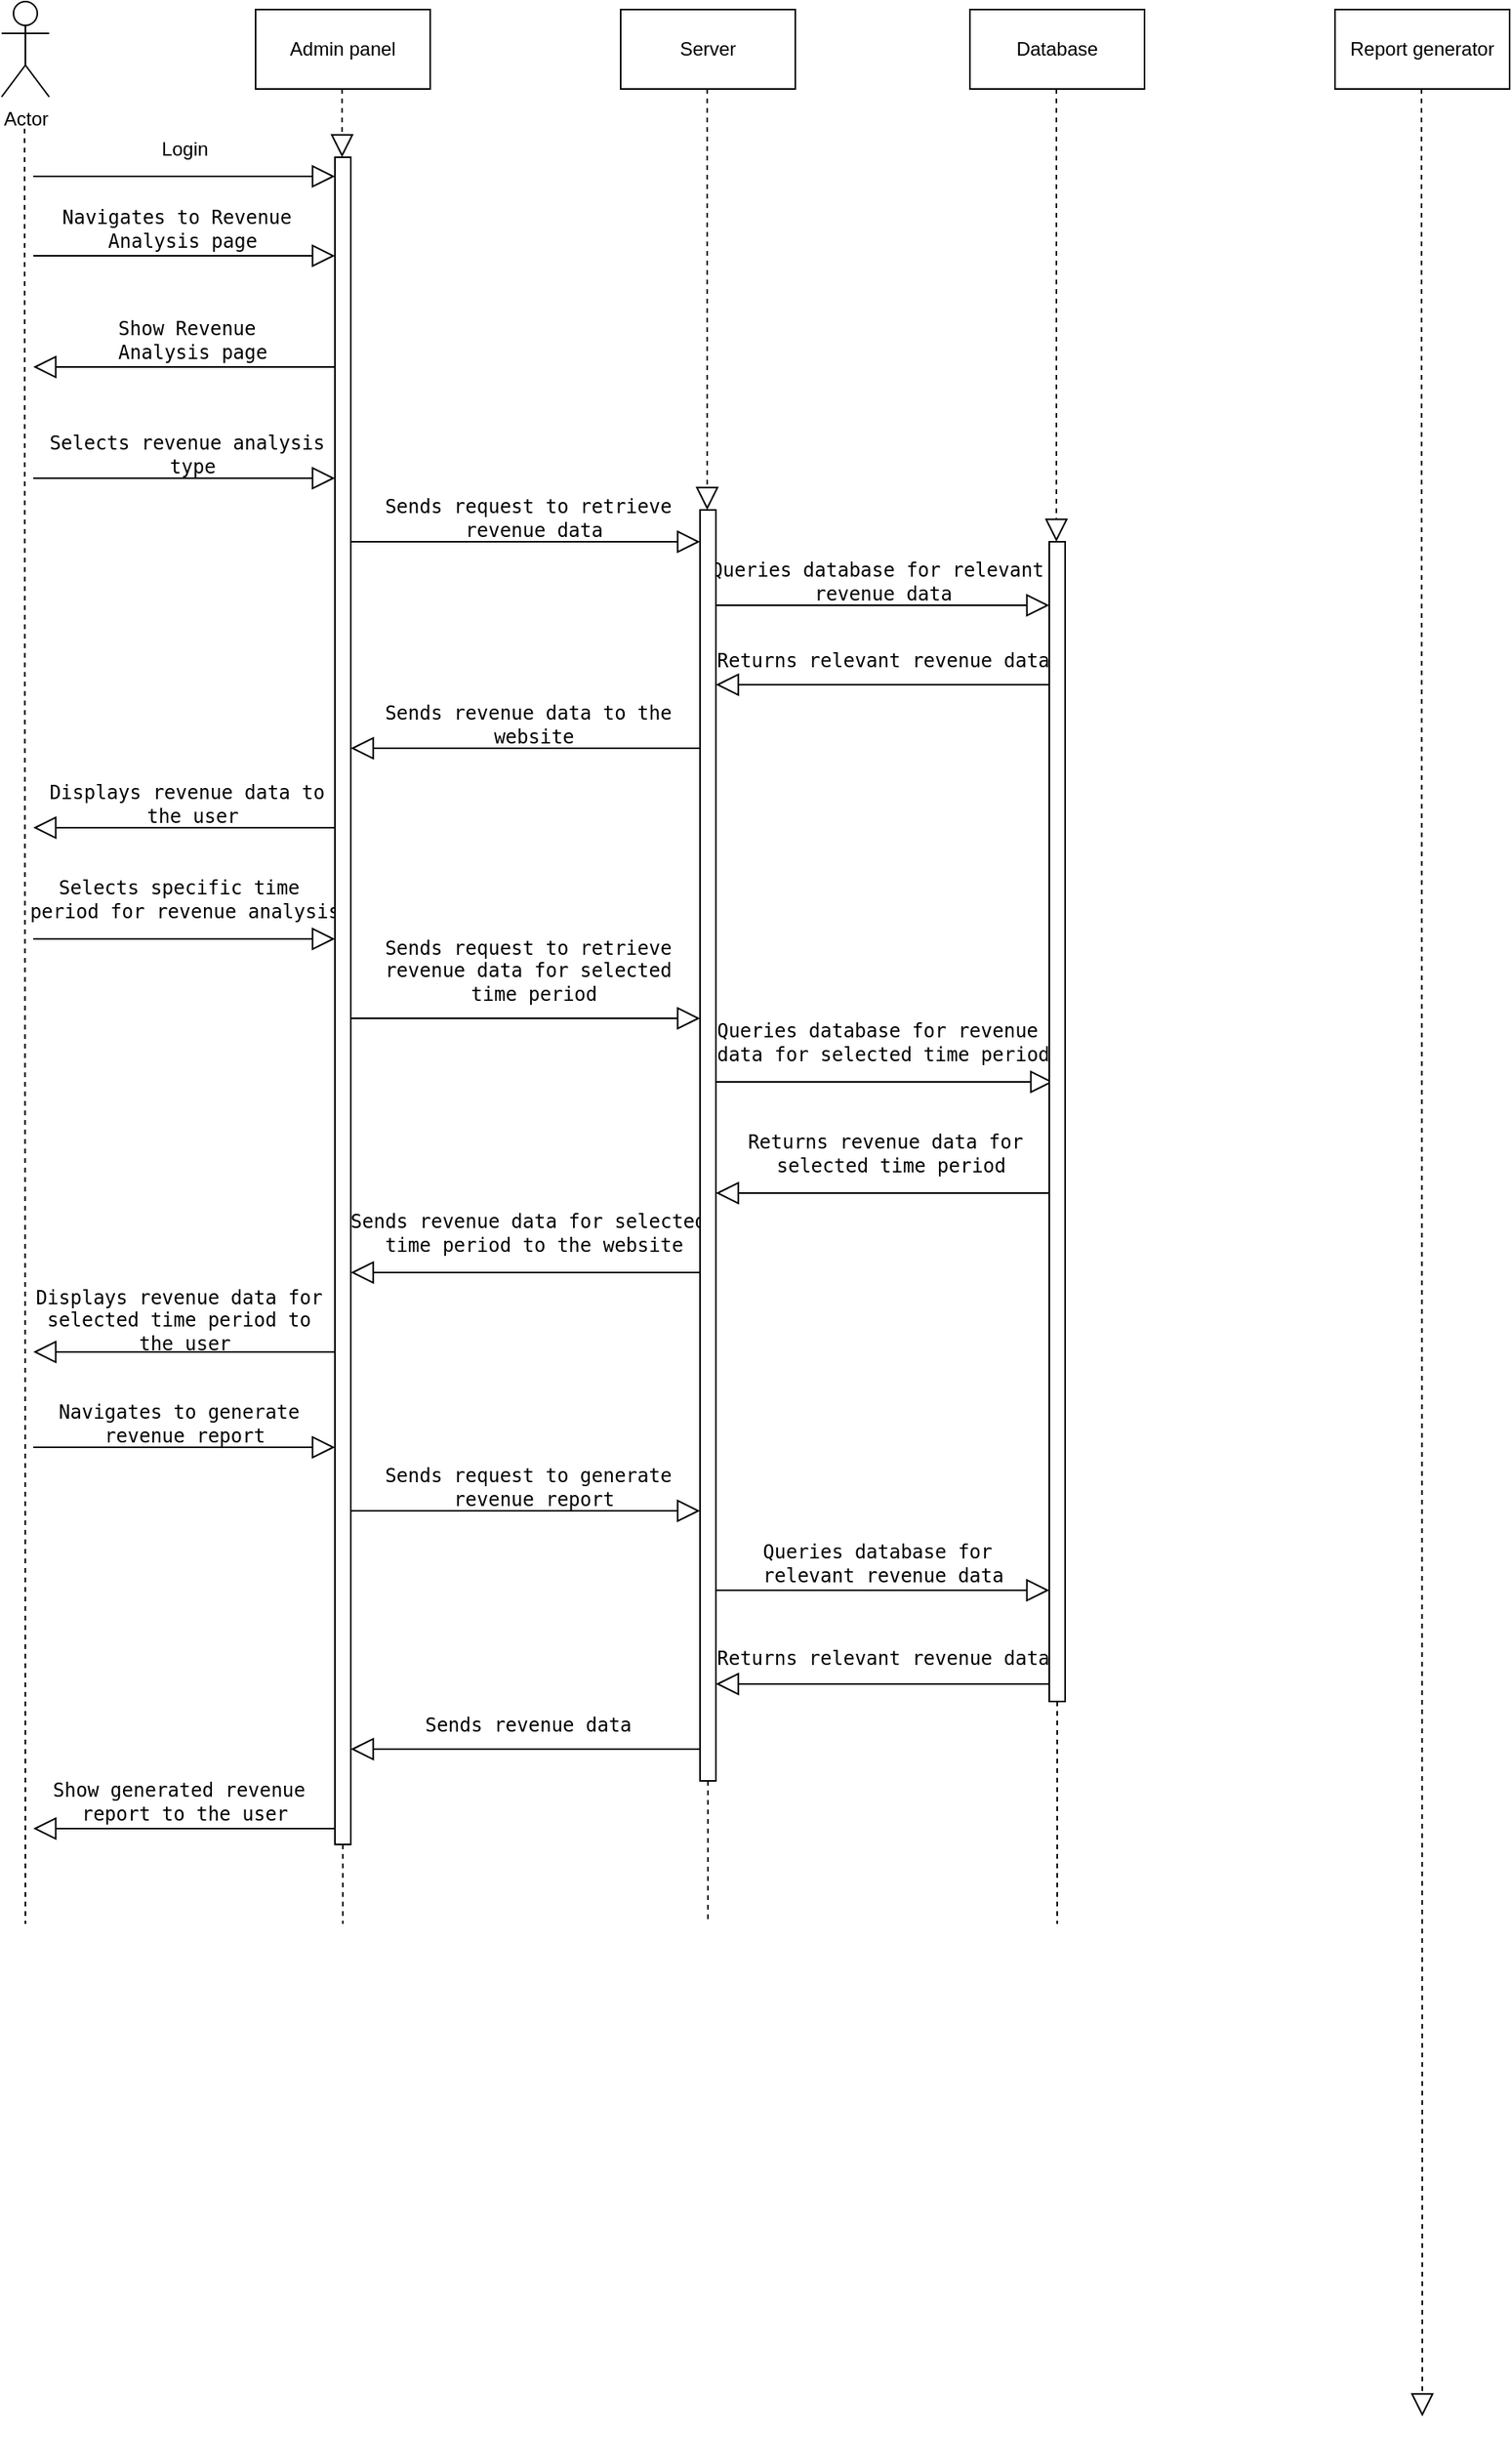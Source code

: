 <mxfile version="21.2.9" type="github">
  <diagram name="Page-1" id="Gwdqb0nnmAnZZWAdNn2y">
    <mxGraphModel dx="954" dy="513" grid="1" gridSize="10" guides="1" tooltips="1" connect="1" arrows="1" fold="1" page="1" pageScale="1" pageWidth="1100" pageHeight="1700" math="0" shadow="0">
      <root>
        <mxCell id="0" />
        <mxCell id="1" parent="0" />
        <mxCell id="117LEYPV_L9jKNRz5qLF-1" value="Actor" style="shape=umlActor;verticalLabelPosition=bottom;verticalAlign=top;html=1;outlineConnect=0;" vertex="1" parent="1">
          <mxGeometry x="80" y="40" width="30" height="60" as="geometry" />
        </mxCell>
        <mxCell id="117LEYPV_L9jKNRz5qLF-2" value="Server" style="html=1;whiteSpace=wrap;" vertex="1" parent="1">
          <mxGeometry x="470" y="45" width="110" height="50" as="geometry" />
        </mxCell>
        <mxCell id="117LEYPV_L9jKNRz5qLF-3" value="Admin panel" style="html=1;whiteSpace=wrap;" vertex="1" parent="1">
          <mxGeometry x="240" y="45" width="110" height="50" as="geometry" />
        </mxCell>
        <mxCell id="117LEYPV_L9jKNRz5qLF-4" value="Database" style="html=1;whiteSpace=wrap;" vertex="1" parent="1">
          <mxGeometry x="690" y="45" width="110" height="50" as="geometry" />
        </mxCell>
        <mxCell id="117LEYPV_L9jKNRz5qLF-5" value="" style="endArrow=none;dashed=1;endFill=0;endSize=12;html=1;rounded=0;" edge="1" parent="1">
          <mxGeometry width="160" relative="1" as="geometry">
            <mxPoint x="94.5" y="120" as="sourcePoint" />
            <mxPoint x="95" y="1250" as="targetPoint" />
          </mxGeometry>
        </mxCell>
        <mxCell id="117LEYPV_L9jKNRz5qLF-6" value="" style="endArrow=none;dashed=1;endFill=0;endSize=12;html=1;rounded=0;" edge="1" parent="1" source="117LEYPV_L9jKNRz5qLF-59">
          <mxGeometry width="160" relative="1" as="geometry">
            <mxPoint x="294.5" y="95" as="sourcePoint" />
            <mxPoint x="295" y="1250" as="targetPoint" />
          </mxGeometry>
        </mxCell>
        <mxCell id="117LEYPV_L9jKNRz5qLF-7" value="" style="endArrow=none;dashed=1;endFill=0;endSize=12;html=1;rounded=0;" edge="1" parent="1" source="117LEYPV_L9jKNRz5qLF-61">
          <mxGeometry width="160" relative="1" as="geometry">
            <mxPoint x="524.5" y="95" as="sourcePoint" />
            <mxPoint x="525" y="1250" as="targetPoint" />
          </mxGeometry>
        </mxCell>
        <mxCell id="117LEYPV_L9jKNRz5qLF-8" value="" style="endArrow=none;dashed=1;endFill=0;endSize=12;html=1;rounded=0;" edge="1" parent="1" source="117LEYPV_L9jKNRz5qLF-63">
          <mxGeometry width="160" relative="1" as="geometry">
            <mxPoint x="744.5" y="95" as="sourcePoint" />
            <mxPoint x="745" y="1250" as="targetPoint" />
          </mxGeometry>
        </mxCell>
        <mxCell id="117LEYPV_L9jKNRz5qLF-9" value="" style="endArrow=block;endFill=0;endSize=12;html=1;rounded=0;" edge="1" parent="1">
          <mxGeometry width="160" relative="1" as="geometry">
            <mxPoint x="100" y="150" as="sourcePoint" />
            <mxPoint x="290" y="150" as="targetPoint" />
          </mxGeometry>
        </mxCell>
        <mxCell id="117LEYPV_L9jKNRz5qLF-10" value="Login" style="text;html=1;align=center;verticalAlign=middle;resizable=0;points=[];autosize=1;strokeColor=none;fillColor=none;" vertex="1" parent="1">
          <mxGeometry x="170" y="118" width="50" height="30" as="geometry" />
        </mxCell>
        <mxCell id="117LEYPV_L9jKNRz5qLF-11" value="" style="endArrow=block;endFill=0;endSize=12;html=1;rounded=0;" edge="1" parent="1">
          <mxGeometry width="160" relative="1" as="geometry">
            <mxPoint x="100" y="200" as="sourcePoint" />
            <mxPoint x="290" y="200" as="targetPoint" />
          </mxGeometry>
        </mxCell>
        <mxCell id="117LEYPV_L9jKNRz5qLF-12" value="&lt;pre&gt;&lt;code class=&quot;!whitespace-pre hljs language-rust&quot;&gt;Navigates to Revenue&lt;br&gt; Analysis page&lt;/code&gt;&lt;/pre&gt;" style="text;html=1;align=center;verticalAlign=middle;resizable=0;points=[];autosize=1;strokeColor=none;fillColor=none;" vertex="1" parent="1">
          <mxGeometry x="110" y="148" width="160" height="70" as="geometry" />
        </mxCell>
        <mxCell id="117LEYPV_L9jKNRz5qLF-13" value="&lt;pre&gt;&lt;code class=&quot;!whitespace-pre hljs language-rust&quot;&gt;Show Revenue &lt;br&gt;Analysis page&lt;/code&gt;&lt;/pre&gt;" style="text;html=1;align=center;verticalAlign=middle;resizable=0;points=[];autosize=1;strokeColor=none;fillColor=none;" vertex="1" parent="1">
          <mxGeometry x="145" y="218" width="110" height="70" as="geometry" />
        </mxCell>
        <mxCell id="117LEYPV_L9jKNRz5qLF-14" value="" style="endArrow=block;endFill=0;endSize=12;html=1;rounded=0;" edge="1" parent="1">
          <mxGeometry width="160" relative="1" as="geometry">
            <mxPoint x="290" y="270" as="sourcePoint" />
            <mxPoint x="100" y="270" as="targetPoint" />
          </mxGeometry>
        </mxCell>
        <mxCell id="117LEYPV_L9jKNRz5qLF-15" value="" style="endArrow=block;endFill=0;endSize=12;html=1;rounded=0;" edge="1" parent="1">
          <mxGeometry width="160" relative="1" as="geometry">
            <mxPoint x="100" y="340" as="sourcePoint" />
            <mxPoint x="290" y="340" as="targetPoint" />
          </mxGeometry>
        </mxCell>
        <mxCell id="117LEYPV_L9jKNRz5qLF-16" value="&lt;pre&gt;&lt;code class=&quot;!whitespace-pre hljs language-rust&quot;&gt;Selects revenue analysis &lt;br&gt;type&lt;/code&gt;&lt;/pre&gt;" style="text;html=1;align=center;verticalAlign=middle;resizable=0;points=[];autosize=1;strokeColor=none;fillColor=none;" vertex="1" parent="1">
          <mxGeometry x="100" y="290" width="200" height="70" as="geometry" />
        </mxCell>
        <mxCell id="117LEYPV_L9jKNRz5qLF-17" value="&lt;pre&gt;&lt;code class=&quot;!whitespace-pre hljs language-rust&quot;&gt;Sends request to retrieve &lt;br&gt;revenue data&lt;/code&gt;&lt;/pre&gt;" style="text;html=1;align=center;verticalAlign=middle;resizable=0;points=[];autosize=1;strokeColor=none;fillColor=none;" vertex="1" parent="1">
          <mxGeometry x="310" y="330" width="210" height="70" as="geometry" />
        </mxCell>
        <mxCell id="117LEYPV_L9jKNRz5qLF-18" value="" style="endArrow=block;endFill=0;endSize=12;html=1;rounded=0;" edge="1" parent="1">
          <mxGeometry width="160" relative="1" as="geometry">
            <mxPoint x="300" y="380" as="sourcePoint" />
            <mxPoint x="520" y="380" as="targetPoint" />
          </mxGeometry>
        </mxCell>
        <mxCell id="117LEYPV_L9jKNRz5qLF-19" value="" style="endArrow=block;endFill=0;endSize=12;html=1;rounded=0;" edge="1" parent="1">
          <mxGeometry width="160" relative="1" as="geometry">
            <mxPoint x="530" y="420" as="sourcePoint" />
            <mxPoint x="740" y="420" as="targetPoint" />
          </mxGeometry>
        </mxCell>
        <mxCell id="117LEYPV_L9jKNRz5qLF-20" value="&lt;pre&gt;&lt;code class=&quot;!whitespace-pre hljs language-rust&quot;&gt;Queries database for &lt;span class=&quot;hljs-title class_&quot;&gt;relevant&lt;/span&gt; &lt;br&gt;revenue data&lt;/code&gt;&lt;/pre&gt;" style="text;html=1;align=center;verticalAlign=middle;resizable=0;points=[];autosize=1;strokeColor=none;fillColor=none;" vertex="1" parent="1">
          <mxGeometry x="520" y="370" width="230" height="70" as="geometry" />
        </mxCell>
        <mxCell id="117LEYPV_L9jKNRz5qLF-22" value="" style="endArrow=block;endFill=0;endSize=12;html=1;rounded=0;" edge="1" parent="1">
          <mxGeometry width="160" relative="1" as="geometry">
            <mxPoint x="740" y="470" as="sourcePoint" />
            <mxPoint x="530" y="470" as="targetPoint" />
          </mxGeometry>
        </mxCell>
        <mxCell id="117LEYPV_L9jKNRz5qLF-23" value="&lt;pre&gt;&lt;code class=&quot;!whitespace-pre hljs language-rust&quot;&gt;Returns relevant revenue data&lt;/code&gt;&lt;/pre&gt;" style="text;html=1;align=center;verticalAlign=middle;resizable=0;points=[];autosize=1;strokeColor=none;fillColor=none;" vertex="1" parent="1">
          <mxGeometry x="520" y="430" width="230" height="50" as="geometry" />
        </mxCell>
        <mxCell id="117LEYPV_L9jKNRz5qLF-24" value="" style="endArrow=block;endFill=0;endSize=12;html=1;rounded=0;" edge="1" parent="1">
          <mxGeometry width="160" relative="1" as="geometry">
            <mxPoint x="520" y="510" as="sourcePoint" />
            <mxPoint x="300" y="510" as="targetPoint" />
          </mxGeometry>
        </mxCell>
        <mxCell id="117LEYPV_L9jKNRz5qLF-25" value="&lt;pre&gt;&lt;code class=&quot;!whitespace-pre hljs language-rust&quot;&gt;Sends revenue data to the &lt;br&gt;website&lt;/code&gt;&lt;/pre&gt;" style="text;html=1;align=center;verticalAlign=middle;resizable=0;points=[];autosize=1;strokeColor=none;fillColor=none;" vertex="1" parent="1">
          <mxGeometry x="310" y="460" width="210" height="70" as="geometry" />
        </mxCell>
        <mxCell id="117LEYPV_L9jKNRz5qLF-26" value="" style="endArrow=block;endFill=0;endSize=12;html=1;rounded=0;" edge="1" parent="1">
          <mxGeometry width="160" relative="1" as="geometry">
            <mxPoint x="290" y="560" as="sourcePoint" />
            <mxPoint x="100" y="560" as="targetPoint" />
          </mxGeometry>
        </mxCell>
        <mxCell id="117LEYPV_L9jKNRz5qLF-27" value="&lt;pre&gt;&lt;code class=&quot;!whitespace-pre hljs language-rust&quot;&gt;Displays revenue data to &lt;br&gt;the user&lt;/code&gt;&lt;/pre&gt;" style="text;html=1;align=center;verticalAlign=middle;resizable=0;points=[];autosize=1;strokeColor=none;fillColor=none;" vertex="1" parent="1">
          <mxGeometry x="100" y="510" width="200" height="70" as="geometry" />
        </mxCell>
        <mxCell id="117LEYPV_L9jKNRz5qLF-28" value="&lt;pre&gt;&lt;code class=&quot;!whitespace-pre hljs language-rust&quot;&gt;Selects specific time &lt;br&gt;period for &lt;span class=&quot;hljs-title class_&quot;&gt;revenue&lt;/span&gt; analysis&lt;/code&gt;&lt;/pre&gt;" style="text;html=1;align=center;verticalAlign=middle;resizable=0;points=[];autosize=1;strokeColor=none;fillColor=none;" vertex="1" parent="1">
          <mxGeometry x="90" y="570" width="210" height="70" as="geometry" />
        </mxCell>
        <mxCell id="117LEYPV_L9jKNRz5qLF-29" value="&lt;pre&gt;&lt;code class=&quot;!whitespace-pre hljs language-rust&quot;&gt;Sends request to retrieve &lt;br&gt;revenue data for &lt;span class=&quot;hljs-title class_&quot;&gt;selected&lt;/span&gt; &lt;br&gt;time period&lt;/code&gt;&lt;/pre&gt;" style="text;html=1;align=center;verticalAlign=middle;resizable=0;points=[];autosize=1;strokeColor=none;fillColor=none;" vertex="1" parent="1">
          <mxGeometry x="310" y="610" width="210" height="80" as="geometry" />
        </mxCell>
        <mxCell id="117LEYPV_L9jKNRz5qLF-32" value="&lt;pre&gt;&lt;code class=&quot;!whitespace-pre hljs language-rust&quot;&gt;Queries database for &lt;span class=&quot;hljs-title class_&quot;&gt;revenue&lt;/span&gt; &lt;br&gt;data &lt;span class=&quot;hljs-keyword&quot;&gt;for&lt;/span&gt; &lt;span class=&quot;hljs-title class_&quot;&gt;selected&lt;/span&gt; time period&lt;/code&gt;&lt;/pre&gt;" style="text;html=1;align=center;verticalAlign=middle;resizable=0;points=[];autosize=1;strokeColor=none;fillColor=none;" vertex="1" parent="1">
          <mxGeometry x="520" y="660" width="230" height="70" as="geometry" />
        </mxCell>
        <mxCell id="117LEYPV_L9jKNRz5qLF-33" value="&lt;pre&gt;&lt;code class=&quot;!whitespace-pre hljs language-rust&quot;&gt;Returns revenue data for &lt;span class=&quot;hljs-title class_&quot;&gt;&lt;br&gt;selected&lt;/span&gt; time period&lt;/code&gt;&lt;/pre&gt;" style="text;html=1;align=center;verticalAlign=middle;resizable=0;points=[];autosize=1;strokeColor=none;fillColor=none;" vertex="1" parent="1">
          <mxGeometry x="540" y="730" width="200" height="70" as="geometry" />
        </mxCell>
        <mxCell id="117LEYPV_L9jKNRz5qLF-34" value="&lt;pre&gt;&lt;code class=&quot;!whitespace-pre hljs language-rust&quot;&gt;Sends revenue data for &lt;span class=&quot;hljs-title class_&quot;&gt;selected&lt;/span&gt; &lt;br&gt;time period to the website&lt;/code&gt;&lt;/pre&gt;" style="text;html=1;align=center;verticalAlign=middle;resizable=0;points=[];autosize=1;strokeColor=none;fillColor=none;" vertex="1" parent="1">
          <mxGeometry x="290" y="780" width="250" height="70" as="geometry" />
        </mxCell>
        <mxCell id="117LEYPV_L9jKNRz5qLF-35" value="&lt;pre&gt;&lt;code class=&quot;!whitespace-pre hljs language-rust&quot;&gt;Displays revenue data for &lt;span class=&quot;hljs-title class_&quot;&gt;&lt;br&gt;selected&lt;/span&gt; time period to &lt;br&gt;the user&lt;/code&gt;&lt;/pre&gt;" style="text;html=1;align=center;verticalAlign=middle;resizable=0;points=[];autosize=1;strokeColor=none;fillColor=none;" vertex="1" parent="1">
          <mxGeometry x="90" y="830" width="210" height="80" as="geometry" />
        </mxCell>
        <mxCell id="117LEYPV_L9jKNRz5qLF-36" value="&lt;pre&gt;&lt;code class=&quot;!whitespace-pre hljs language-rust&quot;&gt;Navigates to generate &lt;br&gt;revenue report&lt;/code&gt;&lt;/pre&gt;" style="text;html=1;align=center;verticalAlign=middle;resizable=0;points=[];autosize=1;strokeColor=none;fillColor=none;" vertex="1" parent="1">
          <mxGeometry x="105" y="900" width="180" height="70" as="geometry" />
        </mxCell>
        <mxCell id="117LEYPV_L9jKNRz5qLF-37" value="&lt;pre&gt;&lt;code class=&quot;!whitespace-pre hljs language-rust&quot;&gt;Sends request to generate &lt;br&gt;revenue report&lt;/code&gt;&lt;/pre&gt;" style="text;html=1;align=center;verticalAlign=middle;resizable=0;points=[];autosize=1;strokeColor=none;fillColor=none;" vertex="1" parent="1">
          <mxGeometry x="310" y="940" width="210" height="70" as="geometry" />
        </mxCell>
        <mxCell id="117LEYPV_L9jKNRz5qLF-38" value="&lt;pre&gt;&lt;code class=&quot;!whitespace-pre hljs language-rust&quot;&gt;Queries database for &lt;span class=&quot;hljs-title class_&quot;&gt;&lt;br&gt;relevant&lt;/span&gt; revenue data&lt;/code&gt;&lt;/pre&gt;" style="text;html=1;align=center;verticalAlign=middle;resizable=0;points=[];autosize=1;strokeColor=none;fillColor=none;" vertex="1" parent="1">
          <mxGeometry x="550" y="988" width="170" height="70" as="geometry" />
        </mxCell>
        <mxCell id="117LEYPV_L9jKNRz5qLF-39" value="&lt;pre&gt;&lt;code class=&quot;!whitespace-pre hljs language-rust&quot;&gt;Returns relevant revenue data&lt;/code&gt;&lt;/pre&gt;" style="text;html=1;align=center;verticalAlign=middle;resizable=0;points=[];autosize=1;strokeColor=none;fillColor=none;" vertex="1" parent="1">
          <mxGeometry x="520" y="1058" width="230" height="50" as="geometry" />
        </mxCell>
        <mxCell id="117LEYPV_L9jKNRz5qLF-40" value="&lt;pre&gt;&lt;code class=&quot;!whitespace-pre hljs language-rust&quot;&gt;Sends revenue data &lt;br&gt;&lt;/code&gt;&lt;/pre&gt;" style="text;html=1;align=center;verticalAlign=middle;resizable=0;points=[];autosize=1;strokeColor=none;fillColor=none;" vertex="1" parent="1">
          <mxGeometry x="335" y="1100" width="160" height="50" as="geometry" />
        </mxCell>
        <mxCell id="117LEYPV_L9jKNRz5qLF-41" value="Report generator" style="html=1;whiteSpace=wrap;" vertex="1" parent="1">
          <mxGeometry x="920" y="45" width="110" height="50" as="geometry" />
        </mxCell>
        <mxCell id="117LEYPV_L9jKNRz5qLF-42" value="" style="endArrow=block;dashed=1;endFill=0;endSize=12;html=1;rounded=0;" edge="1" parent="1">
          <mxGeometry width="160" relative="1" as="geometry">
            <mxPoint x="974.5" y="95" as="sourcePoint" />
            <mxPoint x="975" y="1560" as="targetPoint" />
          </mxGeometry>
        </mxCell>
        <mxCell id="117LEYPV_L9jKNRz5qLF-43" value="&lt;pre&gt;&lt;code class=&quot;!whitespace-pre hljs language-rust&quot;&gt;Show generated revenue &lt;br&gt;report to the user&lt;/code&gt;&lt;/pre&gt;" style="text;html=1;align=center;verticalAlign=middle;resizable=0;points=[];autosize=1;strokeColor=none;fillColor=none;" vertex="1" parent="1">
          <mxGeometry x="105" y="1138" width="180" height="70" as="geometry" />
        </mxCell>
        <mxCell id="117LEYPV_L9jKNRz5qLF-44" value="" style="endArrow=block;endFill=0;endSize=12;html=1;rounded=0;" edge="1" parent="1">
          <mxGeometry width="160" relative="1" as="geometry">
            <mxPoint x="100" y="630" as="sourcePoint" />
            <mxPoint x="290" y="630" as="targetPoint" />
          </mxGeometry>
        </mxCell>
        <mxCell id="117LEYPV_L9jKNRz5qLF-45" value="" style="endArrow=block;endFill=0;endSize=12;html=1;rounded=0;" edge="1" parent="1">
          <mxGeometry width="160" relative="1" as="geometry">
            <mxPoint x="300" y="680" as="sourcePoint" />
            <mxPoint x="520" y="680" as="targetPoint" />
          </mxGeometry>
        </mxCell>
        <mxCell id="117LEYPV_L9jKNRz5qLF-48" value="" style="endArrow=block;endFill=0;endSize=12;html=1;rounded=0;" edge="1" parent="1">
          <mxGeometry width="160" relative="1" as="geometry">
            <mxPoint x="527.5" y="720" as="sourcePoint" />
            <mxPoint x="742.5" y="720" as="targetPoint" />
          </mxGeometry>
        </mxCell>
        <mxCell id="117LEYPV_L9jKNRz5qLF-49" value="" style="endArrow=block;endFill=0;endSize=12;html=1;rounded=0;" edge="1" parent="1">
          <mxGeometry width="160" relative="1" as="geometry">
            <mxPoint x="740" y="790" as="sourcePoint" />
            <mxPoint x="530" y="790" as="targetPoint" />
          </mxGeometry>
        </mxCell>
        <mxCell id="117LEYPV_L9jKNRz5qLF-50" value="" style="endArrow=block;endFill=0;endSize=12;html=1;rounded=0;" edge="1" parent="1">
          <mxGeometry width="160" relative="1" as="geometry">
            <mxPoint x="520" y="840" as="sourcePoint" />
            <mxPoint x="300" y="840" as="targetPoint" />
          </mxGeometry>
        </mxCell>
        <mxCell id="117LEYPV_L9jKNRz5qLF-51" value="" style="endArrow=block;endFill=0;endSize=12;html=1;rounded=0;" edge="1" parent="1">
          <mxGeometry width="160" relative="1" as="geometry">
            <mxPoint x="290" y="890" as="sourcePoint" />
            <mxPoint x="100" y="890" as="targetPoint" />
          </mxGeometry>
        </mxCell>
        <mxCell id="117LEYPV_L9jKNRz5qLF-52" value="" style="endArrow=block;endFill=0;endSize=12;html=1;rounded=0;" edge="1" parent="1">
          <mxGeometry width="160" relative="1" as="geometry">
            <mxPoint x="100" y="950" as="sourcePoint" />
            <mxPoint x="290" y="950" as="targetPoint" />
          </mxGeometry>
        </mxCell>
        <mxCell id="117LEYPV_L9jKNRz5qLF-53" value="" style="endArrow=block;endFill=0;endSize=12;html=1;rounded=0;" edge="1" parent="1">
          <mxGeometry width="160" relative="1" as="geometry">
            <mxPoint x="300" y="990" as="sourcePoint" />
            <mxPoint x="520" y="990" as="targetPoint" />
          </mxGeometry>
        </mxCell>
        <mxCell id="117LEYPV_L9jKNRz5qLF-54" value="" style="endArrow=block;endFill=0;endSize=12;html=1;rounded=0;" edge="1" parent="1">
          <mxGeometry width="160" relative="1" as="geometry">
            <mxPoint x="530" y="1040" as="sourcePoint" />
            <mxPoint x="740" y="1040" as="targetPoint" />
          </mxGeometry>
        </mxCell>
        <mxCell id="117LEYPV_L9jKNRz5qLF-55" value="" style="endArrow=block;endFill=0;endSize=12;html=1;rounded=0;" edge="1" parent="1">
          <mxGeometry width="160" relative="1" as="geometry">
            <mxPoint x="740" y="1099" as="sourcePoint" />
            <mxPoint x="530" y="1099" as="targetPoint" />
          </mxGeometry>
        </mxCell>
        <mxCell id="117LEYPV_L9jKNRz5qLF-56" value="" style="endArrow=block;endFill=0;endSize=12;html=1;rounded=0;" edge="1" parent="1">
          <mxGeometry width="160" relative="1" as="geometry">
            <mxPoint x="520" y="1140" as="sourcePoint" />
            <mxPoint x="300" y="1140" as="targetPoint" />
          </mxGeometry>
        </mxCell>
        <mxCell id="117LEYPV_L9jKNRz5qLF-57" value="" style="endArrow=block;endFill=0;endSize=12;html=1;rounded=0;" edge="1" parent="1">
          <mxGeometry width="160" relative="1" as="geometry">
            <mxPoint x="290" y="1190" as="sourcePoint" />
            <mxPoint x="100" y="1190" as="targetPoint" />
          </mxGeometry>
        </mxCell>
        <mxCell id="117LEYPV_L9jKNRz5qLF-60" value="" style="endArrow=block;dashed=1;endFill=0;endSize=12;html=1;rounded=0;" edge="1" parent="1" target="117LEYPV_L9jKNRz5qLF-59">
          <mxGeometry width="160" relative="1" as="geometry">
            <mxPoint x="294.5" y="95" as="sourcePoint" />
            <mxPoint x="295" y="1250" as="targetPoint" />
          </mxGeometry>
        </mxCell>
        <mxCell id="117LEYPV_L9jKNRz5qLF-59" value="" style="html=1;points=[];perimeter=orthogonalPerimeter;outlineConnect=0;targetShapes=umlLifeline;portConstraint=eastwest;newEdgeStyle={&quot;edgeStyle&quot;:&quot;elbowEdgeStyle&quot;,&quot;elbow&quot;:&quot;vertical&quot;,&quot;curved&quot;:0,&quot;rounded&quot;:0};" vertex="1" parent="1">
          <mxGeometry x="290" y="138" width="10" height="1062" as="geometry" />
        </mxCell>
        <mxCell id="117LEYPV_L9jKNRz5qLF-62" value="" style="endArrow=block;dashed=1;endFill=0;endSize=12;html=1;rounded=0;" edge="1" parent="1" target="117LEYPV_L9jKNRz5qLF-61">
          <mxGeometry width="160" relative="1" as="geometry">
            <mxPoint x="524.5" y="95" as="sourcePoint" />
            <mxPoint x="525" y="1250" as="targetPoint" />
          </mxGeometry>
        </mxCell>
        <mxCell id="117LEYPV_L9jKNRz5qLF-61" value="" style="html=1;points=[];perimeter=orthogonalPerimeter;outlineConnect=0;targetShapes=umlLifeline;portConstraint=eastwest;newEdgeStyle={&quot;edgeStyle&quot;:&quot;elbowEdgeStyle&quot;,&quot;elbow&quot;:&quot;vertical&quot;,&quot;curved&quot;:0,&quot;rounded&quot;:0};" vertex="1" parent="1">
          <mxGeometry x="520" y="360" width="10" height="800" as="geometry" />
        </mxCell>
        <mxCell id="117LEYPV_L9jKNRz5qLF-64" value="" style="endArrow=block;dashed=1;endFill=0;endSize=12;html=1;rounded=0;" edge="1" parent="1" target="117LEYPV_L9jKNRz5qLF-63">
          <mxGeometry width="160" relative="1" as="geometry">
            <mxPoint x="744.5" y="95" as="sourcePoint" />
            <mxPoint x="745" y="1250" as="targetPoint" />
          </mxGeometry>
        </mxCell>
        <mxCell id="117LEYPV_L9jKNRz5qLF-63" value="" style="html=1;points=[];perimeter=orthogonalPerimeter;outlineConnect=0;targetShapes=umlLifeline;portConstraint=eastwest;newEdgeStyle={&quot;edgeStyle&quot;:&quot;elbowEdgeStyle&quot;,&quot;elbow&quot;:&quot;vertical&quot;,&quot;curved&quot;:0,&quot;rounded&quot;:0};" vertex="1" parent="1">
          <mxGeometry x="740" y="380" width="10" height="730" as="geometry" />
        </mxCell>
      </root>
    </mxGraphModel>
  </diagram>
</mxfile>
